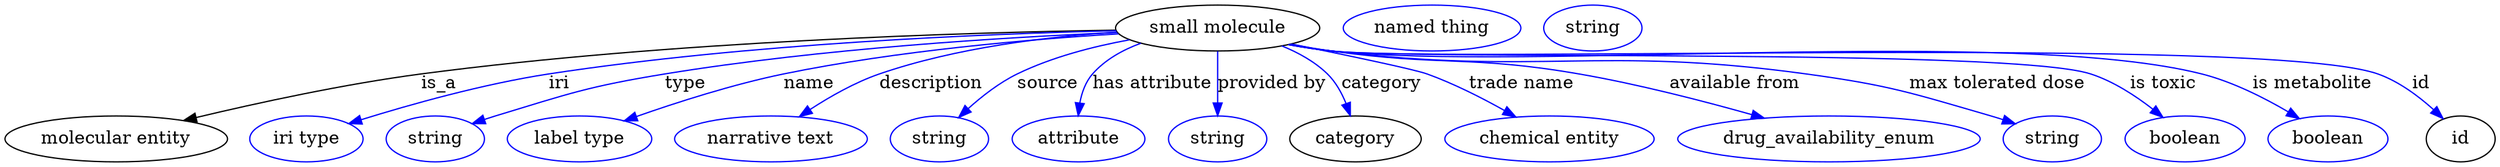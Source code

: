digraph {
	graph [bb="0,0,1946.1,123"];
	node [label="\N"];
	"small molecule"	[height=0.5,
		label="small molecule",
		pos="948.09,105",
		width=2.2206];
	"molecular entity"	[height=0.5,
		pos="87.092,18",
		width=2.4192];
	"small molecule" -> "molecular entity"	[label=is_a,
		lp="339.09,61.5",
		pos="e,139.63,32.424 868.07,103.36 749.15,101.53 518.94,94.658 325.09,69 264.91,61.035 197.26,46.246 149.51,34.81"];
	iri	[color=blue,
		height=0.5,
		label="iri type",
		pos="236.09,18",
		width=1.2277];
	"small molecule" -> iri	[color=blue,
		label=iri,
		lp="433.09,61.5",
		pos="e,269.1,30.005 868.32,102.94 765.36,100.59 580.9,93.072 425.09,69 373.98,61.103 316.75,44.892 278.8,33.062",
		style=solid];
	type	[color=blue,
		height=0.5,
		label=string,
		pos="337.09,18",
		width=1.0652];
	"small molecule" -> type	[color=blue,
		label=type,
		lp="531.09,61.5",
		pos="e,366.02,29.979 869.39,101.56 782.26,97.959 637.87,89.282 515.09,69 455.85,59.214 441.51,53.566 384.09,36 381.33,35.155 378.49,34.243 \
375.65,33.294",
		style=solid];
	name	[color=blue,
		height=0.5,
		label="label type",
		pos="450.09,18",
		width=1.5707];
	"small molecule" -> name	[color=blue,
		label=name,
		lp="628.09,61.5",
		pos="e,485,32.314 870.44,100.52 801.07,96.34 696.99,87.44 608.09,69 569.07,60.906 526.02,46.934 494.73,35.813",
		style=solid];
	description	[color=blue,
		height=0.5,
		label="narrative text",
		pos="600.09,18",
		width=2.0943];
	"small molecule" -> description	[color=blue,
		label=description,
		lp="723.59,61.5",
		pos="e,621.74,35.46 869.03,102 815.3,98.616 743.32,90.084 683.09,69 664.38,62.448 645.3,51.33 630.16,41.24",
		style=solid];
	source	[color=blue,
		height=0.5,
		label=string,
		pos="732.09,18",
		width=1.0652];
	"small molecule" -> source	[color=blue,
		label=source,
		lp="815.09,61.5",
		pos="e,746.61,34.867 878.82,95.96 850.56,90.825 818.23,82.484 791.09,69 777.49,62.239 764.38,51.686 753.99,42.014",
		style=solid];
	"has attribute"	[color=blue,
		height=0.5,
		label=attribute,
		pos="840.09,18",
		width=1.4443];
	"small molecule" -> "has attribute"	[color=blue,
		label="has attribute",
		lp="897.09,61.5",
		pos="e,839.46,36.128 887.49,93.103 873.48,87.922 859.84,80.278 850.09,69 844.64,62.689 841.85,54.25 840.49,46.106",
		style=solid];
	"provided by"	[color=blue,
		height=0.5,
		label=string,
		pos="948.09,18",
		width=1.0652];
	"small molecule" -> "provided by"	[color=blue,
		label="provided by",
		lp="990.59,61.5",
		pos="e,948.09,36.175 948.09,86.799 948.09,75.163 948.09,59.548 948.09,46.237",
		style=solid];
	category	[height=0.5,
		pos="1056.1,18",
		width=1.4263];
	"small molecule" -> category	[color=blue,
		label=category,
		lp="1076.6,61.5",
		pos="e,1052.1,36.207 998.35,90.981 1011.2,85.785 1024.2,78.664 1034.1,69 1040.6,62.632 1045.4,53.979 1048.7,45.661",
		style=solid];
	"trade name"	[color=blue,
		height=0.5,
		label="chemical entity",
		pos="1207.1,18",
		width=2.2748];
	"small molecule" -> "trade name"	[color=blue,
		label="trade name",
		lp="1186.1,61.5",
		pos="e,1181,35.259 1006.1,92.438 1049.1,83.717 1102,72.655 1112.1,69 1132.8,61.49 1154.7,50.235 1172.2,40.304",
		style=solid];
	"available from"	[color=blue,
		height=0.5,
		label=drug_availability_enum,
		pos="1425.1,18",
		width=3.2858];
	"small molecule" -> "available from"	[color=blue,
		label="available from",
		lp="1352.6,61.5",
		pos="e,1374.5,34.411 1004.8,92.2 1015.2,90.279 1025.9,88.448 1036.1,87 1122.3,74.731 1145.3,83.909 1231.1,69 1276.4,61.124 1326.6,48.051 \
1364.6,37.247",
		style=solid];
	"max tolerated dose"	[color=blue,
		height=0.5,
		label=string,
		pos="1600.1,18",
		width=1.0652];
	"small molecule" -> "max tolerated dose"	[color=blue,
		label="max tolerated dose",
		lp="1557.1,61.5",
		pos="e,1571.1,29.88 1003.8,92.004 1014.5,90.054 1025.6,88.262 1036.1,87 1200.4,67.252 1244.1,91.576 1408.1,69 1473.1,60.045 1489,54.324 \
1552.1,36 1555.2,35.099 1558.4,34.11 1561.6,33.076",
		style=solid];
	"is toxic"	[color=blue,
		height=0.5,
		label=boolean,
		pos="1703.1,18",
		width=1.2999];
	"small molecule" -> "is toxic"	[color=blue,
		label="is toxic",
		lp="1687.1,61.5",
		pos="e,1686.1,34.908 1003.3,91.936 1014.1,89.966 1025.4,88.185 1036.1,87 1101.7,79.714 1567.3,89.483 1630.1,69 1647.7,63.238 1665,51.766 \
1678.3,41.263",
		style=solid];
	"is metabolite"	[color=blue,
		height=0.5,
		label=boolean,
		pos="1815.1,18",
		width=1.2999];
	"small molecule" -> "is metabolite"	[color=blue,
		label="is metabolite",
		lp="1804.1,61.5",
		pos="e,1792.9,33.985 1003.3,91.903 1014.1,89.936 1025.4,88.164 1036.1,87 1186.6,70.587 1570.4,106.32 1717.1,69 1741,62.93 1765.6,50.295 \
1784.3,39.246",
		style=solid];
	id	[height=0.5,
		pos="1919.1,18",
		width=0.75];
	"small molecule" -> id	[color=blue,
		label=id,
		lp="1889.1,61.5",
		pos="e,1905.5,33.964 1003.3,91.865 1014.1,89.901 1025.4,88.14 1036.1,87 1126.6,77.333 1769.4,99.577 1855.1,69 1871.3,63.227 1886.6,51.619 \
1898.1,41.039",
		style=solid];
	"named thing_category"	[color=blue,
		height=0.5,
		label="named thing",
		pos="1115.1,105",
		width=1.9318];
	"small molecule_id"	[color=blue,
		height=0.5,
		label=string,
		pos="1241.1,105",
		width=1.0652];
}
